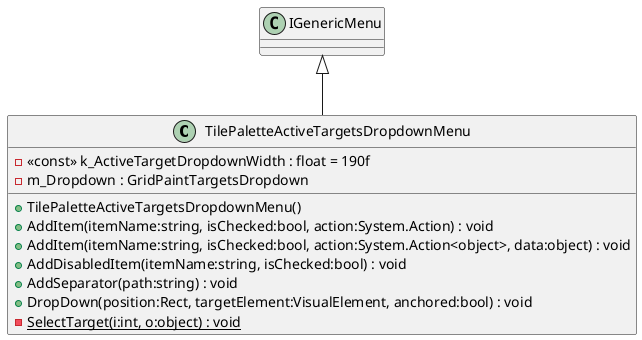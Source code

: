 @startuml
class TilePaletteActiveTargetsDropdownMenu {
    - <<const>> k_ActiveTargetDropdownWidth : float = 190f
    - m_Dropdown : GridPaintTargetsDropdown
    + TilePaletteActiveTargetsDropdownMenu()
    + AddItem(itemName:string, isChecked:bool, action:System.Action) : void
    + AddItem(itemName:string, isChecked:bool, action:System.Action<object>, data:object) : void
    + AddDisabledItem(itemName:string, isChecked:bool) : void
    + AddSeparator(path:string) : void
    + DropDown(position:Rect, targetElement:VisualElement, anchored:bool) : void
    - {static} SelectTarget(i:int, o:object) : void
}
IGenericMenu <|-- TilePaletteActiveTargetsDropdownMenu
@enduml
